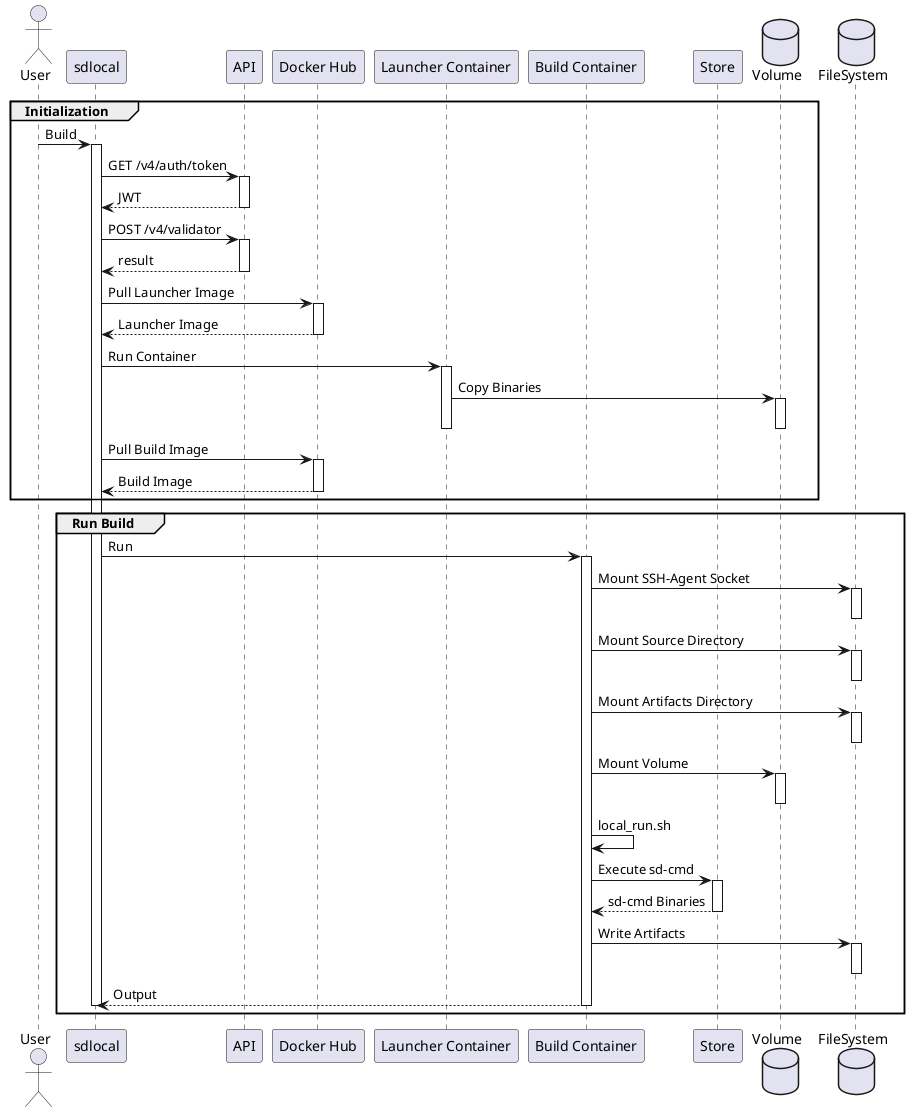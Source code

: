 @startuml
actor User
database Volume order 1
database FileSystem order 2

Group Initialization

	User -> sdlocal : Build
	activate sdlocal
        sdlocal -> API : GET /v4/auth/token
        activate API
            sdlocal <-- API : JWT
        deactivate API
		sdlocal -> API : POST /v4/validator
		activate API
			sdlocal <-- API: result
		deactivate API
		sdlocal -> "Docker Hub" : Pull Launcher Image
		activate "Docker Hub"
			sdlocal <-- "Docker Hub" : Launcher Image
		deactivate "Docker Hub"
		sdlocal -> "Launcher Container" : Run Container
		activate "Launcher Container"
			"Launcher Container" -> Volume : Copy Binaries
			activate Volume
			deactivate Volume
		deactivate "Launcher Container"
		sdlocal -> "Docker Hub" : Pull Build Image
		activate "Docker Hub"
			sdlocal <-- "Docker Hub" : Build Image
		deactivate "Docker Hub"
	end

	Group Run Build
		sdlocal -> "Build Container" : Run
		activate "Build Container"
                        "Build Container" -> FileSystem : Mount SSH-Agent Socket
			activate FileSystem
			deactivate FileSystem
			"Build Container" -> FileSystem : Mount Source Directory
			activate FileSystem
			deactivate FileSystem
			"Build Container" -> FileSystem : Mount Artifacts Directory
			activate FileSystem
			deactivate FileSystem
			"Build Container" -> Volume : Mount Volume
			activate Volume
			deactivate Volume
			"Build Container" -> "Build Container" : local_run.sh
			"Build Container" -> Store : Execute sd-cmd
			activate Store
				"Build Container" <-- Store : sd-cmd Binaries
			deactivate Store
                        "Build Container" -> FileSystem : Write Artifacts
                        activate FileSystem
                        deactivate FileSystem
			sdlocal <-- "Build Container" : Output
		deactivate "Build Container"
	deactivate sdlocal
end

@enduml
